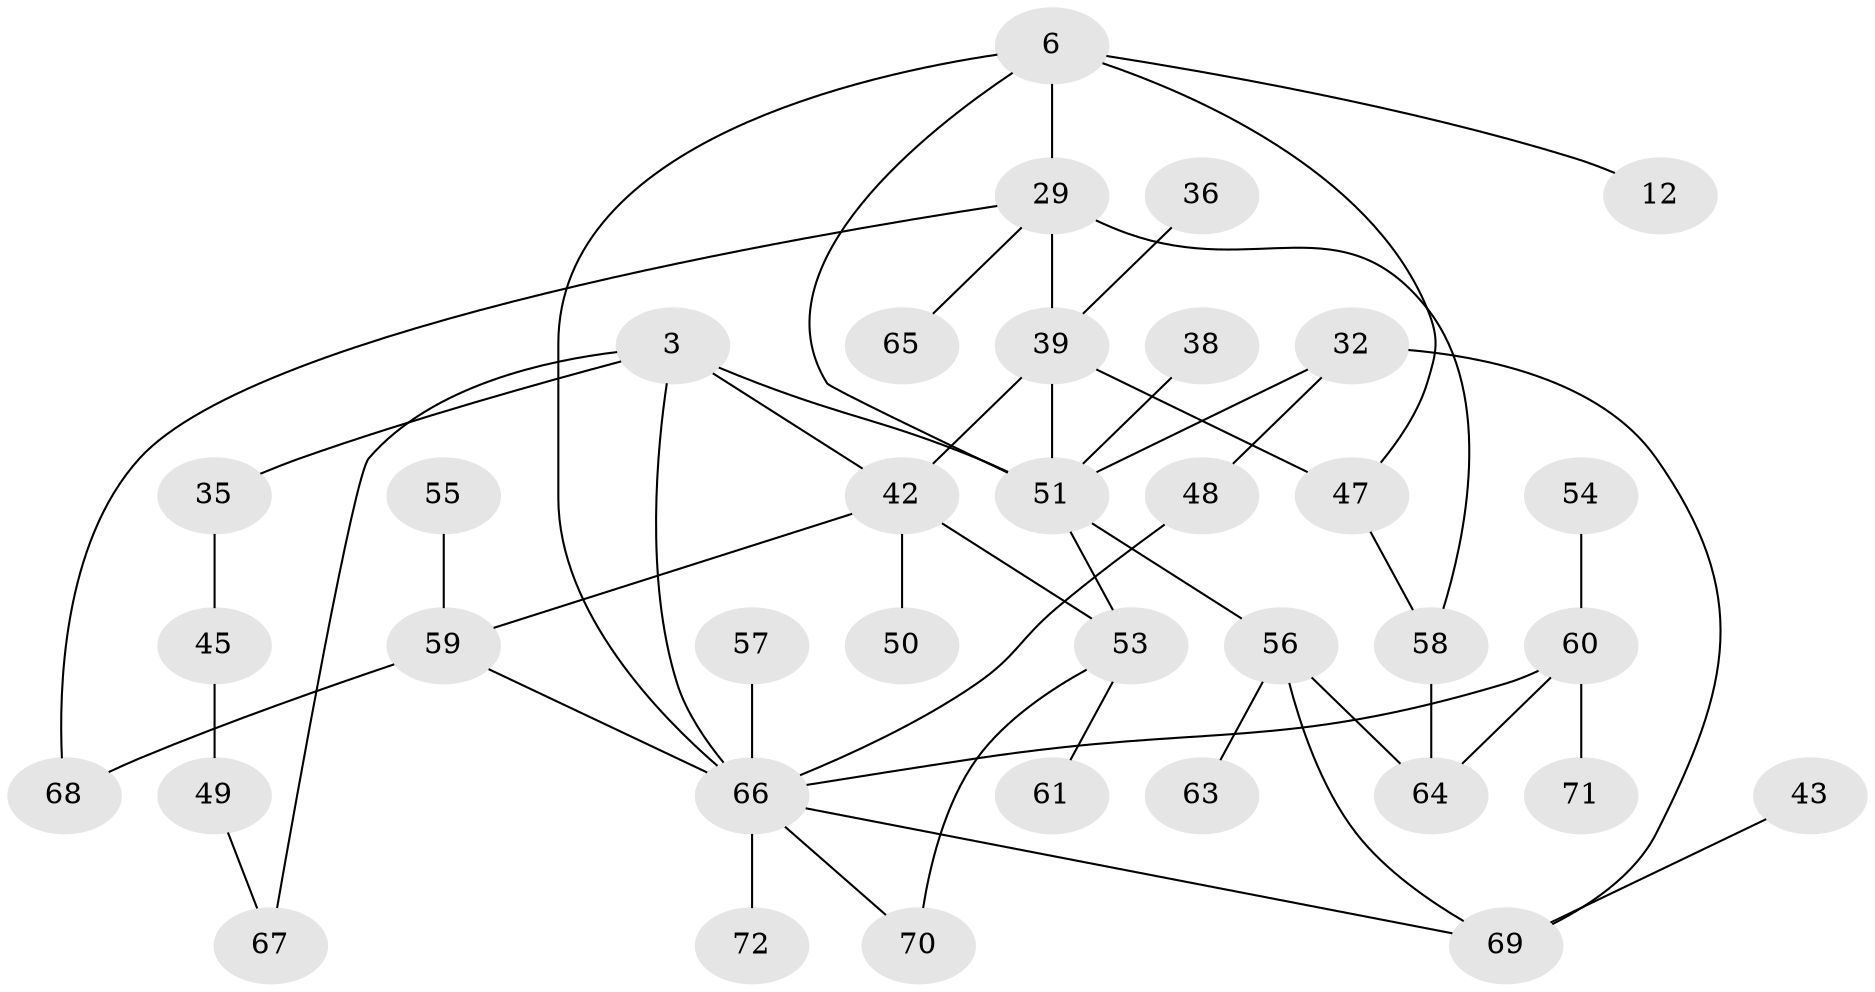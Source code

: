 // original degree distribution, {5: 0.125, 6: 0.027777777777777776, 3: 0.20833333333333334, 4: 0.1527777777777778, 1: 0.25, 2: 0.2361111111111111}
// Generated by graph-tools (version 1.1) at 2025/42/03/09/25 04:42:10]
// undirected, 36 vertices, 50 edges
graph export_dot {
graph [start="1"]
  node [color=gray90,style=filled];
  3;
  6 [super="+5"];
  12;
  29 [super="+25+28"];
  32;
  35 [super="+17"];
  36;
  38;
  39 [super="+10+23"];
  42 [super="+31+14"];
  43;
  45;
  47 [super="+37+24"];
  48 [super="+27"];
  49;
  50;
  51 [super="+13+15"];
  53;
  54;
  55;
  56 [super="+40+16"];
  57 [super="+4"];
  58 [super="+44"];
  59 [super="+46+30"];
  60 [super="+52"];
  61;
  63;
  64 [super="+62"];
  65;
  66 [super="+11+9+2"];
  67;
  68 [super="+41"];
  69 [super="+34"];
  70;
  71;
  72;
  3 -- 67;
  3 -- 51 [weight=2];
  3 -- 35;
  3 -- 42;
  3 -- 66;
  6 -- 12;
  6 -- 29 [weight=2];
  6 -- 66;
  6 -- 51;
  6 -- 47 [weight=2];
  29 -- 39;
  29 -- 65;
  29 -- 58 [weight=2];
  29 -- 68;
  32 -- 51 [weight=2];
  32 -- 48;
  32 -- 69;
  35 -- 45;
  36 -- 39;
  38 -- 51;
  39 -- 47;
  39 -- 51;
  39 -- 42;
  42 -- 53;
  42 -- 59;
  42 -- 50;
  43 -- 69;
  45 -- 49;
  47 -- 58 [weight=2];
  48 -- 66;
  49 -- 67;
  51 -- 53;
  51 -- 56 [weight=3];
  53 -- 61;
  53 -- 70;
  54 -- 60;
  55 -- 59;
  56 -- 63;
  56 -- 64;
  56 -- 69;
  57 -- 66 [weight=3];
  58 -- 64;
  59 -- 66 [weight=2];
  59 -- 68;
  60 -- 66 [weight=3];
  60 -- 64;
  60 -- 71;
  66 -- 72;
  66 -- 70;
  66 -- 69;
}
